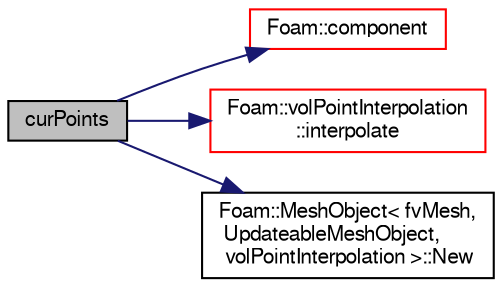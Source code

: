 digraph "curPoints"
{
  bgcolor="transparent";
  edge [fontname="FreeSans",fontsize="10",labelfontname="FreeSans",labelfontsize="10"];
  node [fontname="FreeSans",fontsize="10",shape=record];
  rankdir="LR";
  Node10 [label="curPoints",height=0.2,width=0.4,color="black", fillcolor="grey75", style="filled", fontcolor="black"];
  Node10 -> Node11 [color="midnightblue",fontsize="10",style="solid",fontname="FreeSans"];
  Node11 [label="Foam::component",height=0.2,width=0.4,color="red",URL="$a21124.html#a38788135ad21a6daaf3af2a761b33508"];
  Node10 -> Node13 [color="midnightblue",fontsize="10",style="solid",fontname="FreeSans"];
  Node13 [label="Foam::volPointInterpolation\l::interpolate",height=0.2,width=0.4,color="red",URL="$a23286.html#a15e44cda11303b76bb45401dd668850e",tooltip="Interpolate volField using inverse distance weighting. "];
  Node10 -> Node15 [color="midnightblue",fontsize="10",style="solid",fontname="FreeSans"];
  Node15 [label="Foam::MeshObject\< fvMesh,\l UpdateableMeshObject,\l volPointInterpolation \>::New",height=0.2,width=0.4,color="black",URL="$a27138.html#ab61cc2091ec1fd7e08e8948e84235a05"];
}
